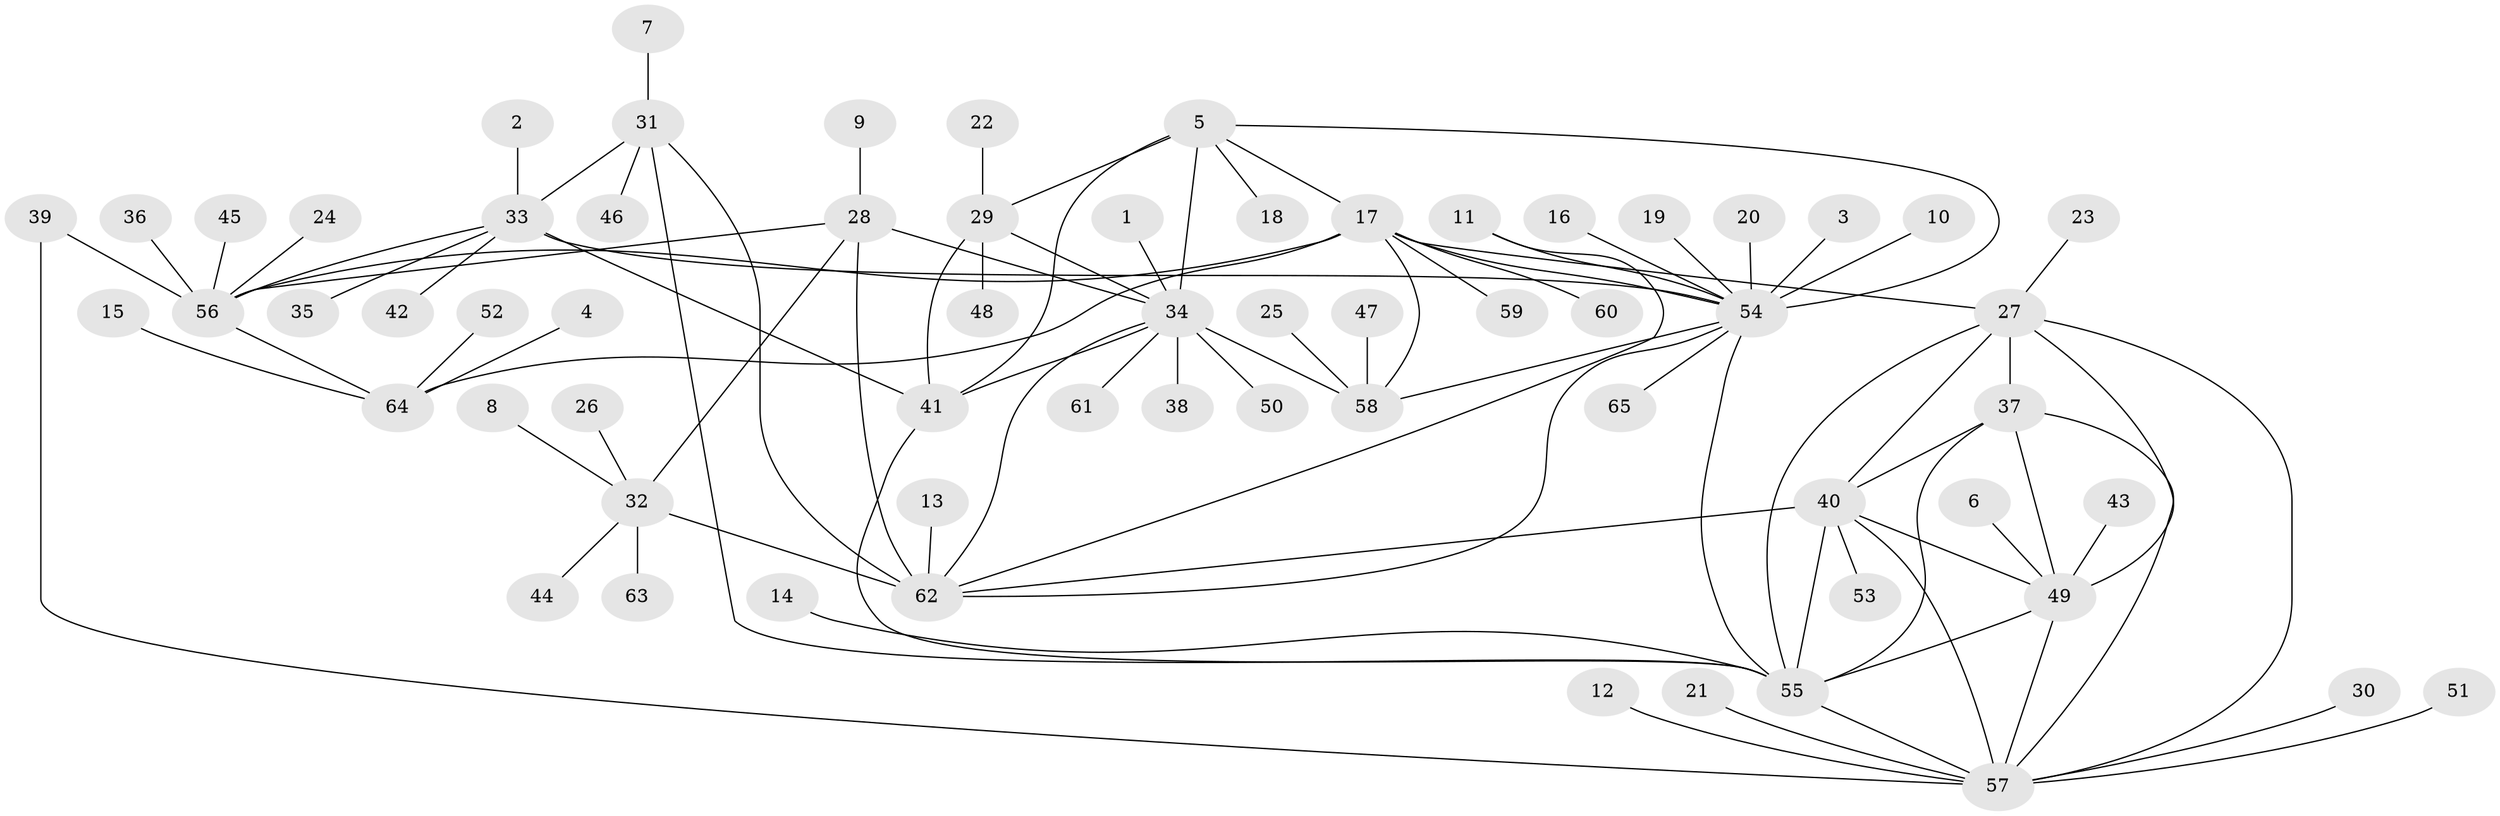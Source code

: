 // original degree distribution, {16: 0.007751937984496124, 6: 0.06976744186046512, 5: 0.015503875968992248, 13: 0.015503875968992248, 8: 0.015503875968992248, 7: 0.046511627906976744, 10: 0.015503875968992248, 9: 0.03875968992248062, 11: 0.015503875968992248, 12: 0.007751937984496124, 3: 0.03875968992248062, 1: 0.5891472868217055, 2: 0.12403100775193798}
// Generated by graph-tools (version 1.1) at 2025/50/03/09/25 03:50:34]
// undirected, 65 vertices, 94 edges
graph export_dot {
graph [start="1"]
  node [color=gray90,style=filled];
  1;
  2;
  3;
  4;
  5;
  6;
  7;
  8;
  9;
  10;
  11;
  12;
  13;
  14;
  15;
  16;
  17;
  18;
  19;
  20;
  21;
  22;
  23;
  24;
  25;
  26;
  27;
  28;
  29;
  30;
  31;
  32;
  33;
  34;
  35;
  36;
  37;
  38;
  39;
  40;
  41;
  42;
  43;
  44;
  45;
  46;
  47;
  48;
  49;
  50;
  51;
  52;
  53;
  54;
  55;
  56;
  57;
  58;
  59;
  60;
  61;
  62;
  63;
  64;
  65;
  1 -- 34 [weight=1.0];
  2 -- 33 [weight=1.0];
  3 -- 54 [weight=1.0];
  4 -- 64 [weight=1.0];
  5 -- 17 [weight=1.0];
  5 -- 18 [weight=1.0];
  5 -- 29 [weight=2.0];
  5 -- 34 [weight=2.0];
  5 -- 41 [weight=1.0];
  5 -- 54 [weight=1.0];
  6 -- 49 [weight=1.0];
  7 -- 31 [weight=1.0];
  8 -- 32 [weight=1.0];
  9 -- 28 [weight=1.0];
  10 -- 54 [weight=1.0];
  11 -- 54 [weight=1.0];
  11 -- 62 [weight=1.0];
  12 -- 57 [weight=1.0];
  13 -- 62 [weight=1.0];
  14 -- 55 [weight=1.0];
  15 -- 64 [weight=1.0];
  16 -- 54 [weight=1.0];
  17 -- 27 [weight=1.0];
  17 -- 54 [weight=1.0];
  17 -- 56 [weight=4.0];
  17 -- 58 [weight=1.0];
  17 -- 59 [weight=1.0];
  17 -- 60 [weight=1.0];
  17 -- 64 [weight=4.0];
  19 -- 54 [weight=1.0];
  20 -- 54 [weight=1.0];
  21 -- 57 [weight=1.0];
  22 -- 29 [weight=1.0];
  23 -- 27 [weight=1.0];
  24 -- 56 [weight=1.0];
  25 -- 58 [weight=1.0];
  26 -- 32 [weight=1.0];
  27 -- 37 [weight=1.0];
  27 -- 40 [weight=1.0];
  27 -- 49 [weight=1.0];
  27 -- 55 [weight=1.0];
  27 -- 57 [weight=1.0];
  28 -- 32 [weight=1.0];
  28 -- 34 [weight=1.0];
  28 -- 56 [weight=1.0];
  28 -- 62 [weight=4.0];
  29 -- 34 [weight=4.0];
  29 -- 41 [weight=2.0];
  29 -- 48 [weight=1.0];
  30 -- 57 [weight=1.0];
  31 -- 33 [weight=1.0];
  31 -- 46 [weight=1.0];
  31 -- 55 [weight=1.0];
  31 -- 62 [weight=1.0];
  32 -- 44 [weight=1.0];
  32 -- 62 [weight=4.0];
  32 -- 63 [weight=1.0];
  33 -- 35 [weight=1.0];
  33 -- 41 [weight=1.0];
  33 -- 42 [weight=1.0];
  33 -- 54 [weight=5.0];
  33 -- 56 [weight=1.0];
  34 -- 38 [weight=1.0];
  34 -- 41 [weight=2.0];
  34 -- 50 [weight=1.0];
  34 -- 58 [weight=1.0];
  34 -- 61 [weight=1.0];
  34 -- 62 [weight=1.0];
  36 -- 56 [weight=1.0];
  37 -- 40 [weight=1.0];
  37 -- 49 [weight=1.0];
  37 -- 55 [weight=1.0];
  37 -- 57 [weight=1.0];
  39 -- 56 [weight=1.0];
  39 -- 57 [weight=1.0];
  40 -- 49 [weight=1.0];
  40 -- 53 [weight=1.0];
  40 -- 55 [weight=1.0];
  40 -- 57 [weight=1.0];
  40 -- 62 [weight=1.0];
  41 -- 55 [weight=1.0];
  43 -- 49 [weight=1.0];
  45 -- 56 [weight=1.0];
  47 -- 58 [weight=1.0];
  49 -- 55 [weight=1.0];
  49 -- 57 [weight=1.0];
  51 -- 57 [weight=1.0];
  52 -- 64 [weight=1.0];
  54 -- 55 [weight=1.0];
  54 -- 58 [weight=1.0];
  54 -- 62 [weight=1.0];
  54 -- 65 [weight=1.0];
  55 -- 57 [weight=1.0];
  56 -- 64 [weight=1.0];
}
